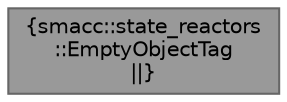 digraph "smacc::state_reactors::EmptyObjectTag"
{
 // LATEX_PDF_SIZE
  bgcolor="transparent";
  edge [fontname=Helvetica,fontsize=10,labelfontname=Helvetica,labelfontsize=10];
  node [fontname=Helvetica,fontsize=10,shape=box,height=0.2,width=0.4];
  Node1 [label="{smacc::state_reactors\l::EmptyObjectTag\n||}",height=0.2,width=0.4,color="gray40", fillcolor="grey60", style="filled", fontcolor="black",tooltip=" "];
}

